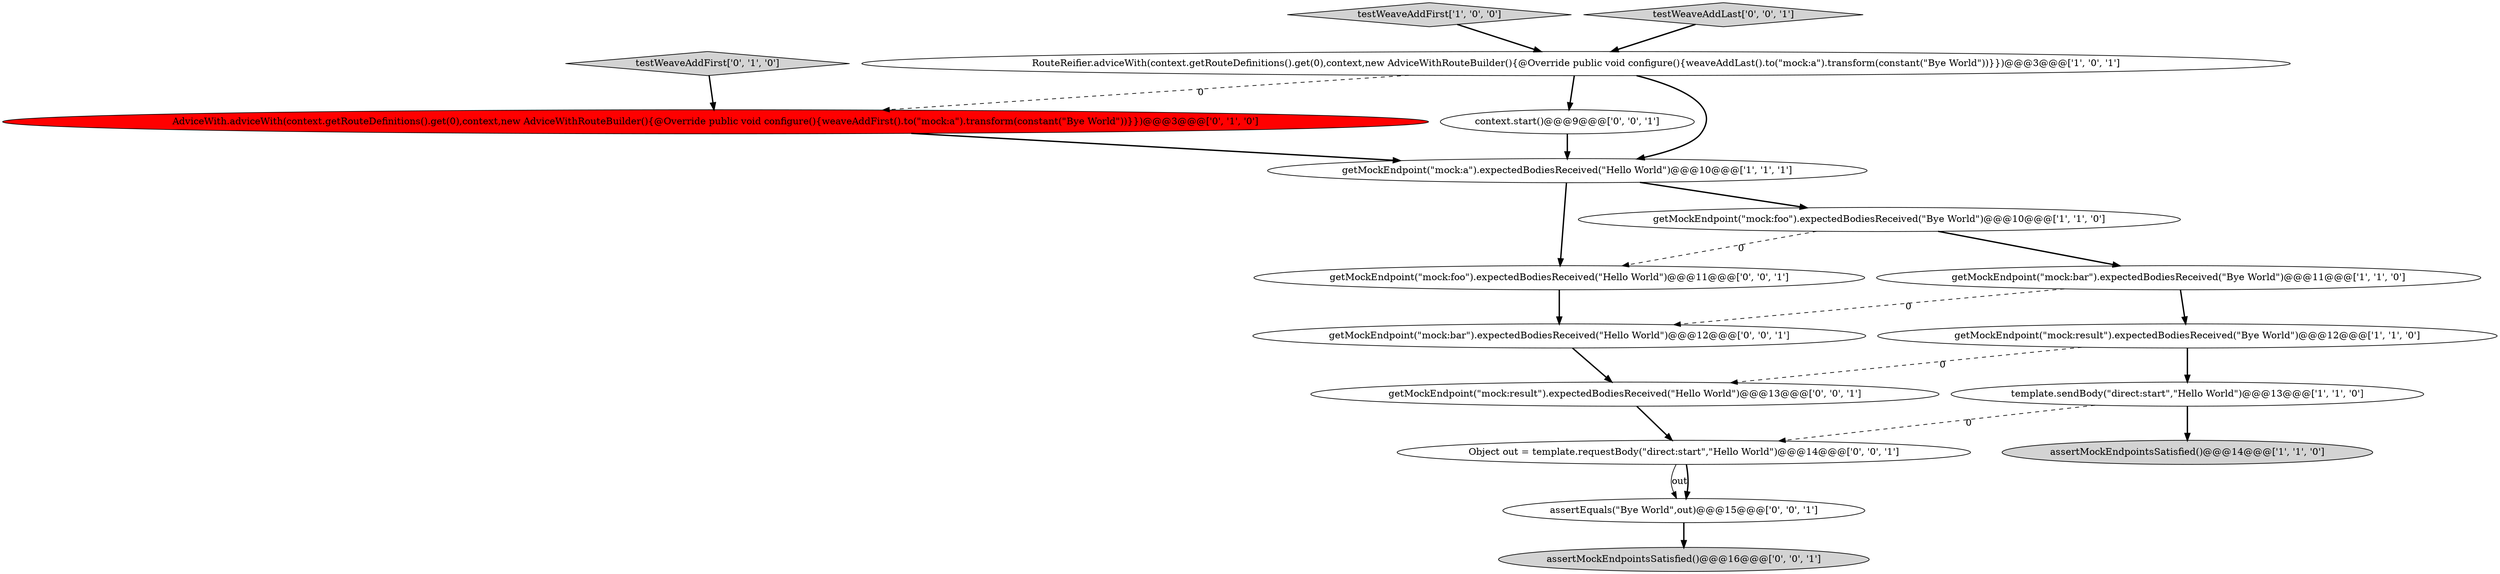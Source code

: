 digraph {
14 [style = filled, label = "assertEquals(\"Bye World\",out)@@@15@@@['0', '0', '1']", fillcolor = white, shape = ellipse image = "AAA0AAABBB3BBB"];
4 [style = filled, label = "assertMockEndpointsSatisfied()@@@14@@@['1', '1', '0']", fillcolor = lightgray, shape = ellipse image = "AAA0AAABBB1BBB"];
6 [style = filled, label = "getMockEndpoint(\"mock:bar\").expectedBodiesReceived(\"Bye World\")@@@11@@@['1', '1', '0']", fillcolor = white, shape = ellipse image = "AAA0AAABBB1BBB"];
5 [style = filled, label = "RouteReifier.adviceWith(context.getRouteDefinitions().get(0),context,new AdviceWithRouteBuilder(){@Override public void configure(){weaveAddLast().to(\"mock:a\").transform(constant(\"Bye World\"))}})@@@3@@@['1', '0', '1']", fillcolor = white, shape = ellipse image = "AAA0AAABBB1BBB"];
7 [style = filled, label = "template.sendBody(\"direct:start\",\"Hello World\")@@@13@@@['1', '1', '0']", fillcolor = white, shape = ellipse image = "AAA0AAABBB1BBB"];
8 [style = filled, label = "AdviceWith.adviceWith(context.getRouteDefinitions().get(0),context,new AdviceWithRouteBuilder(){@Override public void configure(){weaveAddFirst().to(\"mock:a\").transform(constant(\"Bye World\"))}})@@@3@@@['0', '1', '0']", fillcolor = red, shape = ellipse image = "AAA1AAABBB2BBB"];
17 [style = filled, label = "getMockEndpoint(\"mock:foo\").expectedBodiesReceived(\"Hello World\")@@@11@@@['0', '0', '1']", fillcolor = white, shape = ellipse image = "AAA0AAABBB3BBB"];
10 [style = filled, label = "getMockEndpoint(\"mock:bar\").expectedBodiesReceived(\"Hello World\")@@@12@@@['0', '0', '1']", fillcolor = white, shape = ellipse image = "AAA0AAABBB3BBB"];
12 [style = filled, label = "Object out = template.requestBody(\"direct:start\",\"Hello World\")@@@14@@@['0', '0', '1']", fillcolor = white, shape = ellipse image = "AAA0AAABBB3BBB"];
13 [style = filled, label = "getMockEndpoint(\"mock:result\").expectedBodiesReceived(\"Hello World\")@@@13@@@['0', '0', '1']", fillcolor = white, shape = ellipse image = "AAA0AAABBB3BBB"];
9 [style = filled, label = "testWeaveAddFirst['0', '1', '0']", fillcolor = lightgray, shape = diamond image = "AAA0AAABBB2BBB"];
16 [style = filled, label = "context.start()@@@9@@@['0', '0', '1']", fillcolor = white, shape = ellipse image = "AAA0AAABBB3BBB"];
3 [style = filled, label = "getMockEndpoint(\"mock:foo\").expectedBodiesReceived(\"Bye World\")@@@10@@@['1', '1', '0']", fillcolor = white, shape = ellipse image = "AAA0AAABBB1BBB"];
0 [style = filled, label = "getMockEndpoint(\"mock:result\").expectedBodiesReceived(\"Bye World\")@@@12@@@['1', '1', '0']", fillcolor = white, shape = ellipse image = "AAA0AAABBB1BBB"];
1 [style = filled, label = "getMockEndpoint(\"mock:a\").expectedBodiesReceived(\"Hello World\")@@@10@@@['1', '1', '1']", fillcolor = white, shape = ellipse image = "AAA0AAABBB1BBB"];
15 [style = filled, label = "assertMockEndpointsSatisfied()@@@16@@@['0', '0', '1']", fillcolor = lightgray, shape = ellipse image = "AAA0AAABBB3BBB"];
2 [style = filled, label = "testWeaveAddFirst['1', '0', '0']", fillcolor = lightgray, shape = diamond image = "AAA0AAABBB1BBB"];
11 [style = filled, label = "testWeaveAddLast['0', '0', '1']", fillcolor = lightgray, shape = diamond image = "AAA0AAABBB3BBB"];
17->10 [style = bold, label=""];
3->17 [style = dashed, label="0"];
1->3 [style = bold, label=""];
3->6 [style = bold, label=""];
6->0 [style = bold, label=""];
7->4 [style = bold, label=""];
12->14 [style = solid, label="out"];
9->8 [style = bold, label=""];
1->17 [style = bold, label=""];
6->10 [style = dashed, label="0"];
0->7 [style = bold, label=""];
5->16 [style = bold, label=""];
8->1 [style = bold, label=""];
5->1 [style = bold, label=""];
11->5 [style = bold, label=""];
13->12 [style = bold, label=""];
10->13 [style = bold, label=""];
16->1 [style = bold, label=""];
0->13 [style = dashed, label="0"];
12->14 [style = bold, label=""];
7->12 [style = dashed, label="0"];
5->8 [style = dashed, label="0"];
14->15 [style = bold, label=""];
2->5 [style = bold, label=""];
}

